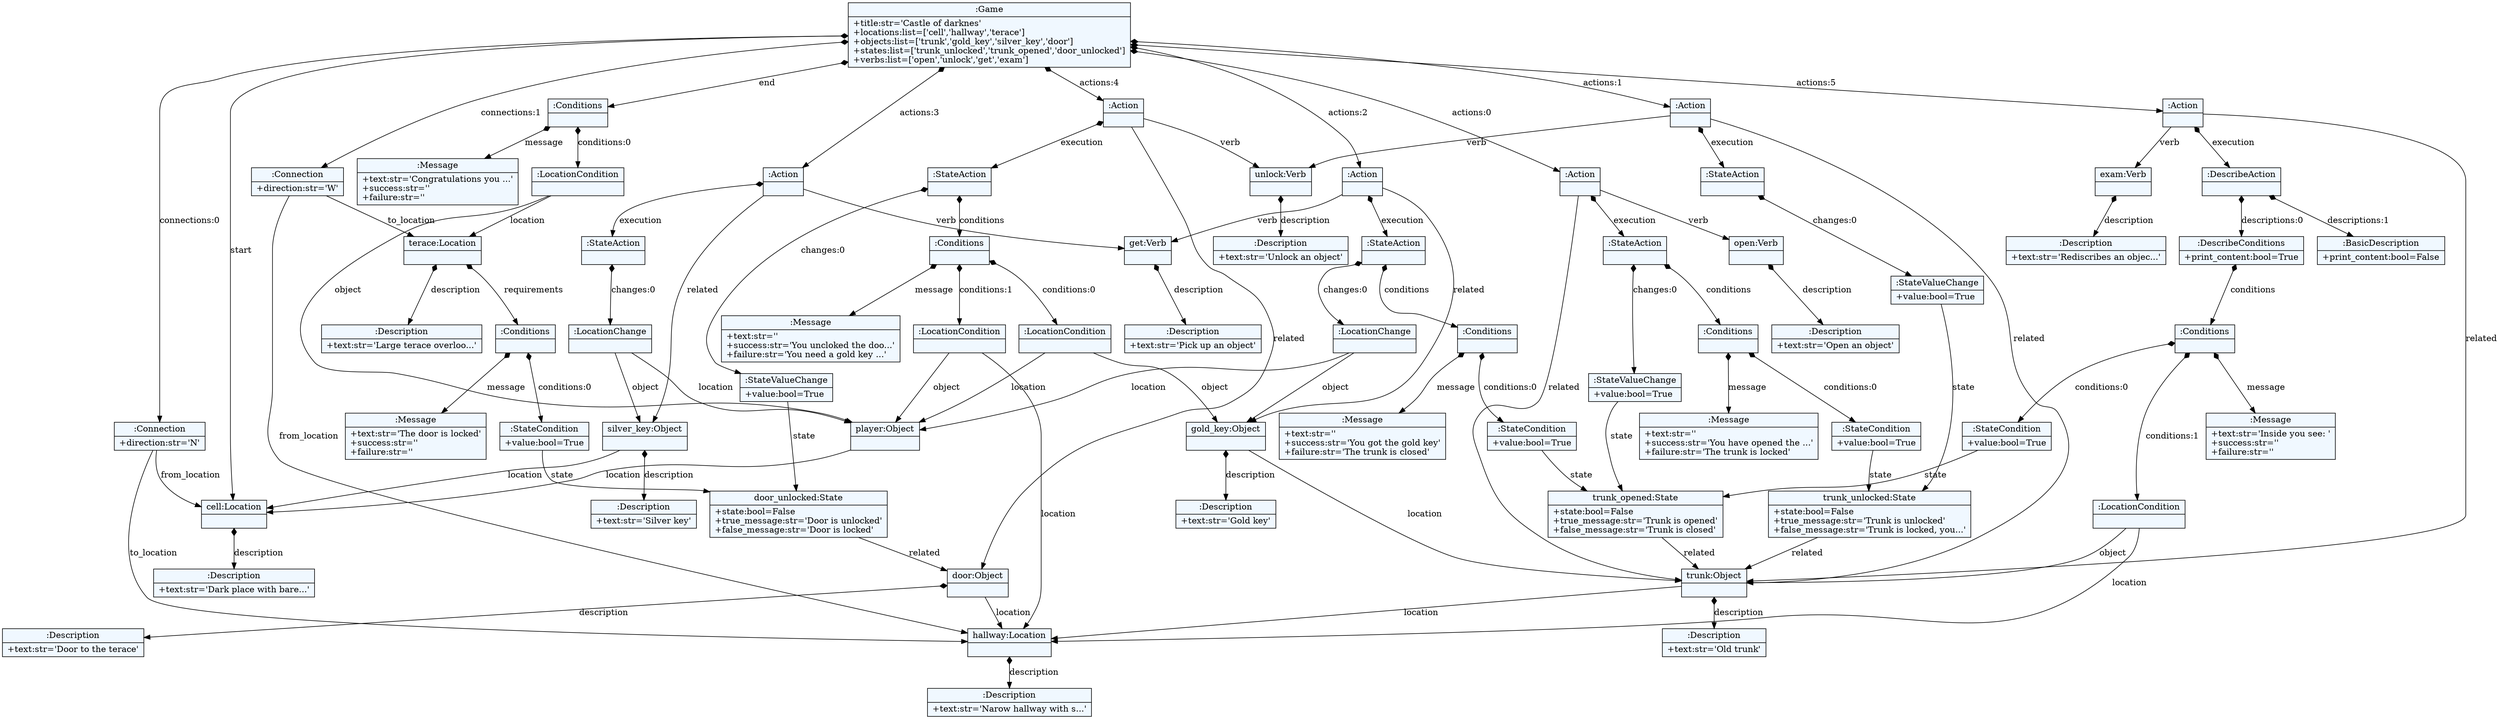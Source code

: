 
    digraph textX {
    fontname = "Bitstream Vera Sans"
    fontsize = 8
    node[
        shape=record,
        style=filled,
        fillcolor=aliceblue
    ]
    nodesep = 0.3
    edge[dir=black,arrowtail=empty]


1899135424736 -> 1899135423728 [label="start" ]
1899135423728 -> 1899135424880 [label="description" arrowtail=diamond dir=both]
1899135424880[label="{:Description|+text:str='Dark place with bare...'\l}"]
1899135423728[label="{cell:Location|}"]
1899135424736 -> 1899135423920 [label="end" arrowtail=diamond dir=both]
1899135423920 -> 1899135423296 [label="conditions:0" arrowtail=diamond dir=both]
1899135423296 -> 1899086695824 [label="object" ]
1899086695824 -> 1899135423728 [label="location" ]
1899086695824[label="{player:Object|}"]
1899135423296 -> 1899135425648 [label="location" ]
1899135425648 -> 1899135426464 [label="description" arrowtail=diamond dir=both]
1899135426464[label="{:Description|+text:str='Large terace overloo...'\l}"]
1899135425648 -> 1899135422816 [label="requirements" arrowtail=diamond dir=both]
1899135422816 -> 1899133553680 [label="conditions:0" arrowtail=diamond dir=both]
1899133553680 -> 1899135464064 [label="state" ]
1899135464064 -> 1899135466128 [label="related" ]
1899135466128 -> 1899135465120 [label="description" arrowtail=diamond dir=both]
1899135465120[label="{:Description|+text:str='Door to the terace'\l}"]
1899135466128 -> 1899135424496 [label="location" ]
1899135424496 -> 1899135426080 [label="description" arrowtail=diamond dir=both]
1899135426080[label="{:Description|+text:str='Narow hallway with s...'\l}"]
1899135424496[label="{hallway:Location|}"]
1899135466128[label="{door:Object|}"]
1899135464064[label="{door_unlocked:State|+state:bool=False\l+true_message:str='Door is unlocked'\l+false_message:str='Door is locked'\l}"]
1899133553680[label="{:StateCondition|+value:bool=True\l}"]
1899135422816 -> 1899133552960 [label="message" arrowtail=diamond dir=both]
1899133552960[label="{:Message|+text:str='The door is locked'\l+success:str=''\l+failure:str=''\l}"]
1899135422816[label="{:Conditions|}"]
1899135425648[label="{terace:Location|}"]
1899135423296[label="{:LocationCondition|}"]
1899135423920 -> 1899135424160 [label="message" arrowtail=diamond dir=both]
1899135424160[label="{:Message|+text:str='Congratulations you ...'\l+success:str=''\l+failure:str=''\l}"]
1899135423920[label="{:Conditions|}"]
1899135424736 -> 1899135426416 [label="connections:0" arrowtail=diamond dir=both]
1899135426416 -> 1899135423728 [label="from_location" ]
1899135426416 -> 1899135424496 [label="to_location" ]
1899135426416[label="{:Connection|+direction:str='N'\l}"]
1899135424736 -> 1899133553776 [label="connections:1" arrowtail=diamond dir=both]
1899133553776 -> 1899135424496 [label="from_location" ]
1899133553776 -> 1899135425648 [label="to_location" ]
1899133553776[label="{:Connection|+direction:str='W'\l}"]
1899135424736 -> 1899135464736 [label="actions:0" arrowtail=diamond dir=both]
1899135464736 -> 1899135536384 [label="verb" ]
1899135536384 -> 1899135485408 [label="description" arrowtail=diamond dir=both]
1899135485408[label="{:Description|+text:str='Open an object'\l}"]
1899135536384[label="{open:Verb|}"]
1899135464736 -> 1899133554496 [label="related" ]
1899133554496 -> 1899135464544 [label="description" arrowtail=diamond dir=both]
1899135464544[label="{:Description|+text:str='Old trunk'\l}"]
1899133554496 -> 1899135424496 [label="location" ]
1899133554496[label="{trunk:Object|}"]
1899135464736 -> 1899135467088 [label="execution" arrowtail=diamond dir=both]
1899135467088 -> 1899135464976 [label="conditions" arrowtail=diamond dir=both]
1899135464976 -> 1899135510464 [label="conditions:0" arrowtail=diamond dir=both]
1899135510464 -> 1899135465456 [label="state" ]
1899135465456 -> 1899133554496 [label="related" ]
1899135465456[label="{trunk_unlocked:State|+state:bool=False\l+true_message:str='Trunk is unlocked'\l+false_message:str='Trunk is locked, you...'\l}"]
1899135510464[label="{:StateCondition|+value:bool=True\l}"]
1899135464976 -> 1899135511856 [label="message" arrowtail=diamond dir=both]
1899135511856[label="{:Message|+text:str=''\l+success:str='You have opened the ...'\l+failure:str='The trunk is locked'\l}"]
1899135464976[label="{:Conditions|}"]
1899135467088 -> 1899135508784 [label="changes:0" arrowtail=diamond dir=both]
1899135508784 -> 1899135463728 [label="state" ]
1899135463728 -> 1899133554496 [label="related" ]
1899135463728[label="{trunk_opened:State|+state:bool=False\l+true_message:str='Trunk is opened'\l+false_message:str='Trunk is closed'\l}"]
1899135508784[label="{:StateValueChange|+value:bool=True\l}"]
1899135467088[label="{:StateAction|}"]
1899135464736[label="{:Action|}"]
1899135424736 -> 1899135465312 [label="actions:1" arrowtail=diamond dir=both]
1899135465312 -> 1899135485648 [label="verb" ]
1899135485648 -> 1899135484352 [label="description" arrowtail=diamond dir=both]
1899135484352[label="{:Description|+text:str='Unlock an object'\l}"]
1899135485648[label="{unlock:Verb|}"]
1899135465312 -> 1899133554496 [label="related" ]
1899135465312 -> 1899135509648 [label="execution" arrowtail=diamond dir=both]
1899135509648 -> 1899135510272 [label="changes:0" arrowtail=diamond dir=both]
1899135510272 -> 1899135465456 [label="state" ]
1899135510272[label="{:StateValueChange|+value:bool=True\l}"]
1899135509648[label="{:StateAction|}"]
1899135465312[label="{:Action|}"]
1899135424736 -> 1899135467184 [label="actions:2" arrowtail=diamond dir=both]
1899135467184 -> 1899135484832 [label="verb" ]
1899135484832 -> 1899133408688 [label="description" arrowtail=diamond dir=both]
1899133408688[label="{:Description|+text:str='Pick up an object'\l}"]
1899135484832[label="{get:Verb|}"]
1899135467184 -> 1899135466320 [label="related" ]
1899135466320 -> 1899135464784 [label="description" arrowtail=diamond dir=both]
1899135464784[label="{:Description|+text:str='Gold key'\l}"]
1899135466320 -> 1899133554496 [label="location" ]
1899135466320[label="{gold_key:Object|}"]
1899135467184 -> 1899135509456 [label="execution" arrowtail=diamond dir=both]
1899135509456 -> 1899135511568 [label="conditions" arrowtail=diamond dir=both]
1899135511568 -> 1899135512432 [label="conditions:0" arrowtail=diamond dir=both]
1899135512432 -> 1899135463728 [label="state" ]
1899135512432[label="{:StateCondition|+value:bool=True\l}"]
1899135511568 -> 1899135509168 [label="message" arrowtail=diamond dir=both]
1899135509168[label="{:Message|+text:str=''\l+success:str='You got the gold key'\l+failure:str='The trunk is closed'\l}"]
1899135511568[label="{:Conditions|}"]
1899135509456 -> 1899135535040 [label="changes:0" arrowtail=diamond dir=both]
1899135535040 -> 1899135466320 [label="object" ]
1899135535040 -> 1899086695824 [label="location" ]
1899135535040[label="{:LocationChange|}"]
1899135509456[label="{:StateAction|}"]
1899135467184[label="{:Action|}"]
1899135424736 -> 1899135509120 [label="actions:3" arrowtail=diamond dir=both]
1899135509120 -> 1899135484832 [label="verb" ]
1899135509120 -> 1899135466848 [label="related" ]
1899135466848 -> 1899135466608 [label="description" arrowtail=diamond dir=both]
1899135466608[label="{:Description|+text:str='Silver key'\l}"]
1899135466848 -> 1899135423728 [label="location" ]
1899135466848[label="{silver_key:Object|}"]
1899135509120 -> 1899135533600 [label="execution" arrowtail=diamond dir=both]
1899135533600 -> 1899135536048 [label="changes:0" arrowtail=diamond dir=both]
1899135536048 -> 1899135466848 [label="object" ]
1899135536048 -> 1899086695824 [label="location" ]
1899135536048[label="{:LocationChange|}"]
1899135533600[label="{:StateAction|}"]
1899135509120[label="{:Action|}"]
1899135424736 -> 1899135510656 [label="actions:4" arrowtail=diamond dir=both]
1899135510656 -> 1899135485648 [label="verb" ]
1899135510656 -> 1899135466128 [label="related" ]
1899135510656 -> 1899135537056 [label="execution" arrowtail=diamond dir=both]
1899135537056 -> 1899135535424 [label="conditions" arrowtail=diamond dir=both]
1899135535424 -> 1899135486560 [label="conditions:0" arrowtail=diamond dir=both]
1899135486560 -> 1899135466320 [label="object" ]
1899135486560 -> 1899086695824 [label="location" ]
1899135486560[label="{:LocationCondition|}"]
1899135535424 -> 1899135486272 [label="conditions:1" arrowtail=diamond dir=both]
1899135486272 -> 1899086695824 [label="object" ]
1899135486272 -> 1899135424496 [label="location" ]
1899135486272[label="{:LocationCondition|}"]
1899135535424 -> 1899127276400 [label="message" arrowtail=diamond dir=both]
1899127276400[label="{:Message|+text:str=''\l+success:str='You uncloked the doo...'\l+failure:str='You need a gold key ...'\l}"]
1899135535424[label="{:Conditions|}"]
1899135537056 -> 1899135487184 [label="changes:0" arrowtail=diamond dir=both]
1899135487184 -> 1899135464064 [label="state" ]
1899135487184[label="{:StateValueChange|+value:bool=True\l}"]
1899135537056[label="{:StateAction|}"]
1899135510656[label="{:Action|}"]
1899135424736 -> 1899127275728 [label="actions:5" arrowtail=diamond dir=both]
1899127275728 -> 1899135484064 [label="verb" ]
1899135484064 -> 1899133409408 [label="description" arrowtail=diamond dir=both]
1899133409408[label="{:Description|+text:str='Rediscribes an objec...'\l}"]
1899135484064[label="{exam:Verb|}"]
1899127275728 -> 1899133554496 [label="related" ]
1899127275728 -> 1899135487040 [label="execution" arrowtail=diamond dir=both]
1899135487040 -> 1899135483968 [label="descriptions:0" arrowtail=diamond dir=both]
1899135483968 -> 1899135487376 [label="conditions" arrowtail=diamond dir=both]
1899135487376 -> 1899135486656 [label="conditions:0" arrowtail=diamond dir=both]
1899135486656 -> 1899135463728 [label="state" ]
1899135486656[label="{:StateCondition|+value:bool=True\l}"]
1899135487376 -> 1899135486464 [label="conditions:1" arrowtail=diamond dir=both]
1899135486464 -> 1899133554496 [label="object" ]
1899135486464 -> 1899135424496 [label="location" ]
1899135486464[label="{:LocationCondition|}"]
1899135487376 -> 1899135486800 [label="message" arrowtail=diamond dir=both]
1899135486800[label="{:Message|+text:str='Inside you see: '\l+success:str=''\l+failure:str=''\l}"]
1899135487376[label="{:Conditions|}"]
1899135483968[label="{:DescribeConditions|+print_content:bool=True\l}"]
1899135487040 -> 1899135486752 [label="descriptions:1" arrowtail=diamond dir=both]
1899135486752[label="{:BasicDescription|+print_content:bool=False\l}"]
1899135487040[label="{:DescribeAction|}"]
1899127275728[label="{:Action|}"]
1899135424736[label="{:Game|+title:str='Castle of darknes'\l+locations:list=['cell','hallway','terace']\l+objects:list=['trunk','gold_key','silver_key','door']\l+states:list=['trunk_unlocked','trunk_opened','door_unlocked']\l+verbs:list=['open','unlock','get','exam']\l}"]

}
